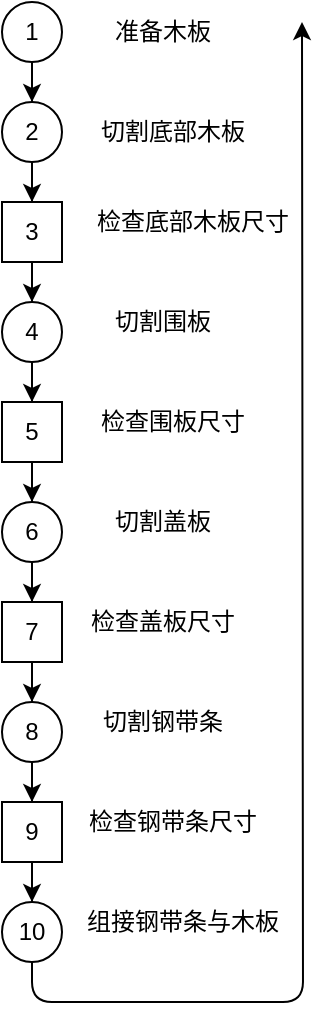<mxfile version="14.6.6" type="github">
  <diagram id="BA0FSRN7RvwbylnxvSYT" name="第 1 页">
    <mxGraphModel dx="1038" dy="556" grid="1" gridSize="10" guides="1" tooltips="1" connect="1" arrows="1" fold="1" page="1" pageScale="1" pageWidth="827" pageHeight="1169" math="0" shadow="0">
      <root>
        <mxCell id="0" />
        <mxCell id="1" parent="0" />
        <mxCell id="o4rFva6Id2RhsbHoO7th-3" value="" style="edgeStyle=orthogonalEdgeStyle;rounded=0;orthogonalLoop=1;jettySize=auto;html=1;" edge="1" parent="1" source="o4rFva6Id2RhsbHoO7th-1" target="o4rFva6Id2RhsbHoO7th-2">
          <mxGeometry relative="1" as="geometry" />
        </mxCell>
        <mxCell id="o4rFva6Id2RhsbHoO7th-1" value="1" style="ellipse;whiteSpace=wrap;html=1;aspect=fixed;" vertex="1" parent="1">
          <mxGeometry x="50" y="20" width="30" height="30" as="geometry" />
        </mxCell>
        <mxCell id="o4rFva6Id2RhsbHoO7th-8" value="" style="edgeStyle=orthogonalEdgeStyle;rounded=0;orthogonalLoop=1;jettySize=auto;html=1;" edge="1" parent="1" source="o4rFva6Id2RhsbHoO7th-2" target="o4rFva6Id2RhsbHoO7th-6">
          <mxGeometry relative="1" as="geometry" />
        </mxCell>
        <mxCell id="o4rFva6Id2RhsbHoO7th-2" value="2" style="ellipse;whiteSpace=wrap;html=1;aspect=fixed;" vertex="1" parent="1">
          <mxGeometry x="50" y="70" width="30" height="30" as="geometry" />
        </mxCell>
        <mxCell id="o4rFva6Id2RhsbHoO7th-16" value="" style="edgeStyle=orthogonalEdgeStyle;rounded=0;orthogonalLoop=1;jettySize=auto;html=1;" edge="1" parent="1" source="o4rFva6Id2RhsbHoO7th-6" target="o4rFva6Id2RhsbHoO7th-14">
          <mxGeometry relative="1" as="geometry" />
        </mxCell>
        <mxCell id="o4rFva6Id2RhsbHoO7th-6" value="3" style="whiteSpace=wrap;html=1;aspect=fixed;" vertex="1" parent="1">
          <mxGeometry x="50" y="120" width="30" height="30" as="geometry" />
        </mxCell>
        <mxCell id="o4rFva6Id2RhsbHoO7th-10" value="准备木板" style="text;html=1;align=center;verticalAlign=middle;resizable=0;points=[];autosize=1;strokeColor=none;" vertex="1" parent="1">
          <mxGeometry x="100" y="25" width="60" height="20" as="geometry" />
        </mxCell>
        <mxCell id="o4rFva6Id2RhsbHoO7th-11" value="切割底部木板" style="text;html=1;align=center;verticalAlign=middle;resizable=0;points=[];autosize=1;strokeColor=none;" vertex="1" parent="1">
          <mxGeometry x="90" y="75" width="90" height="20" as="geometry" />
        </mxCell>
        <mxCell id="o4rFva6Id2RhsbHoO7th-12" value="检查底部木板尺寸" style="text;html=1;align=center;verticalAlign=middle;resizable=0;points=[];autosize=1;strokeColor=none;" vertex="1" parent="1">
          <mxGeometry x="90" y="120" width="110" height="20" as="geometry" />
        </mxCell>
        <mxCell id="o4rFva6Id2RhsbHoO7th-19" value="" style="edgeStyle=orthogonalEdgeStyle;rounded=0;orthogonalLoop=1;jettySize=auto;html=1;" edge="1" parent="1" source="o4rFva6Id2RhsbHoO7th-14" target="o4rFva6Id2RhsbHoO7th-18">
          <mxGeometry relative="1" as="geometry" />
        </mxCell>
        <mxCell id="o4rFva6Id2RhsbHoO7th-14" value="4" style="ellipse;whiteSpace=wrap;html=1;aspect=fixed;" vertex="1" parent="1">
          <mxGeometry x="50" y="170" width="30" height="30" as="geometry" />
        </mxCell>
        <mxCell id="o4rFva6Id2RhsbHoO7th-17" value="切割围板" style="text;html=1;align=center;verticalAlign=middle;resizable=0;points=[];autosize=1;strokeColor=none;" vertex="1" parent="1">
          <mxGeometry x="100" y="170" width="60" height="20" as="geometry" />
        </mxCell>
        <mxCell id="o4rFva6Id2RhsbHoO7th-27" value="" style="edgeStyle=orthogonalEdgeStyle;rounded=0;orthogonalLoop=1;jettySize=auto;html=1;" edge="1" parent="1" source="o4rFva6Id2RhsbHoO7th-18" target="o4rFva6Id2RhsbHoO7th-21">
          <mxGeometry relative="1" as="geometry" />
        </mxCell>
        <mxCell id="o4rFva6Id2RhsbHoO7th-18" value="5" style="whiteSpace=wrap;html=1;aspect=fixed;" vertex="1" parent="1">
          <mxGeometry x="50" y="220" width="30" height="30" as="geometry" />
        </mxCell>
        <mxCell id="o4rFva6Id2RhsbHoO7th-20" value="检查围板尺寸" style="text;html=1;align=center;verticalAlign=middle;resizable=0;points=[];autosize=1;strokeColor=none;" vertex="1" parent="1">
          <mxGeometry x="90" y="220" width="90" height="20" as="geometry" />
        </mxCell>
        <mxCell id="o4rFva6Id2RhsbHoO7th-28" value="" style="edgeStyle=orthogonalEdgeStyle;rounded=0;orthogonalLoop=1;jettySize=auto;html=1;" edge="1" parent="1" source="o4rFva6Id2RhsbHoO7th-21" target="o4rFva6Id2RhsbHoO7th-25">
          <mxGeometry relative="1" as="geometry" />
        </mxCell>
        <mxCell id="o4rFva6Id2RhsbHoO7th-21" value="6" style="ellipse;whiteSpace=wrap;html=1;aspect=fixed;" vertex="1" parent="1">
          <mxGeometry x="50" y="270" width="30" height="30" as="geometry" />
        </mxCell>
        <mxCell id="o4rFva6Id2RhsbHoO7th-24" value="切割盖板" style="text;html=1;align=center;verticalAlign=middle;resizable=0;points=[];autosize=1;strokeColor=none;" vertex="1" parent="1">
          <mxGeometry x="100" y="270" width="60" height="20" as="geometry" />
        </mxCell>
        <mxCell id="o4rFva6Id2RhsbHoO7th-31" value="" style="edgeStyle=orthogonalEdgeStyle;rounded=0;orthogonalLoop=1;jettySize=auto;html=1;" edge="1" parent="1" source="o4rFva6Id2RhsbHoO7th-25" target="o4rFva6Id2RhsbHoO7th-30">
          <mxGeometry relative="1" as="geometry" />
        </mxCell>
        <mxCell id="o4rFva6Id2RhsbHoO7th-25" value="7" style="whiteSpace=wrap;html=1;aspect=fixed;" vertex="1" parent="1">
          <mxGeometry x="50" y="320" width="30" height="30" as="geometry" />
        </mxCell>
        <mxCell id="o4rFva6Id2RhsbHoO7th-29" value="检查盖板尺寸" style="text;html=1;align=center;verticalAlign=middle;resizable=0;points=[];autosize=1;strokeColor=none;" vertex="1" parent="1">
          <mxGeometry x="85" y="320" width="90" height="20" as="geometry" />
        </mxCell>
        <mxCell id="o4rFva6Id2RhsbHoO7th-35" value="" style="edgeStyle=orthogonalEdgeStyle;rounded=0;orthogonalLoop=1;jettySize=auto;html=1;" edge="1" parent="1" source="o4rFva6Id2RhsbHoO7th-30" target="o4rFva6Id2RhsbHoO7th-33">
          <mxGeometry relative="1" as="geometry" />
        </mxCell>
        <mxCell id="o4rFva6Id2RhsbHoO7th-30" value="8" style="ellipse;whiteSpace=wrap;html=1;aspect=fixed;" vertex="1" parent="1">
          <mxGeometry x="50" y="370" width="30" height="30" as="geometry" />
        </mxCell>
        <mxCell id="o4rFva6Id2RhsbHoO7th-32" value="切割钢带条" style="text;html=1;align=center;verticalAlign=middle;resizable=0;points=[];autosize=1;strokeColor=none;" vertex="1" parent="1">
          <mxGeometry x="90" y="370" width="80" height="20" as="geometry" />
        </mxCell>
        <mxCell id="o4rFva6Id2RhsbHoO7th-38" value="" style="edgeStyle=orthogonalEdgeStyle;rounded=0;orthogonalLoop=1;jettySize=auto;html=1;" edge="1" parent="1" source="o4rFva6Id2RhsbHoO7th-33" target="o4rFva6Id2RhsbHoO7th-37">
          <mxGeometry relative="1" as="geometry" />
        </mxCell>
        <mxCell id="o4rFva6Id2RhsbHoO7th-33" value="9" style="whiteSpace=wrap;html=1;aspect=fixed;" vertex="1" parent="1">
          <mxGeometry x="50" y="420" width="30" height="30" as="geometry" />
        </mxCell>
        <mxCell id="o4rFva6Id2RhsbHoO7th-36" value="检查钢带条尺寸" style="text;html=1;align=center;verticalAlign=middle;resizable=0;points=[];autosize=1;strokeColor=none;" vertex="1" parent="1">
          <mxGeometry x="85" y="420" width="100" height="20" as="geometry" />
        </mxCell>
        <mxCell id="o4rFva6Id2RhsbHoO7th-42" style="edgeStyle=orthogonalEdgeStyle;rounded=1;orthogonalLoop=1;jettySize=auto;html=1;exitX=0.5;exitY=1;exitDx=0;exitDy=0;" edge="1" parent="1" source="o4rFva6Id2RhsbHoO7th-37">
          <mxGeometry relative="1" as="geometry">
            <mxPoint x="200" y="30" as="targetPoint" />
          </mxGeometry>
        </mxCell>
        <mxCell id="o4rFva6Id2RhsbHoO7th-37" value="10" style="ellipse;whiteSpace=wrap;html=1;aspect=fixed;" vertex="1" parent="1">
          <mxGeometry x="50" y="470" width="30" height="30" as="geometry" />
        </mxCell>
        <mxCell id="o4rFva6Id2RhsbHoO7th-39" value="组接钢带条与木板" style="text;html=1;align=center;verticalAlign=middle;resizable=0;points=[];autosize=1;strokeColor=none;" vertex="1" parent="1">
          <mxGeometry x="85" y="470" width="110" height="20" as="geometry" />
        </mxCell>
      </root>
    </mxGraphModel>
  </diagram>
</mxfile>
